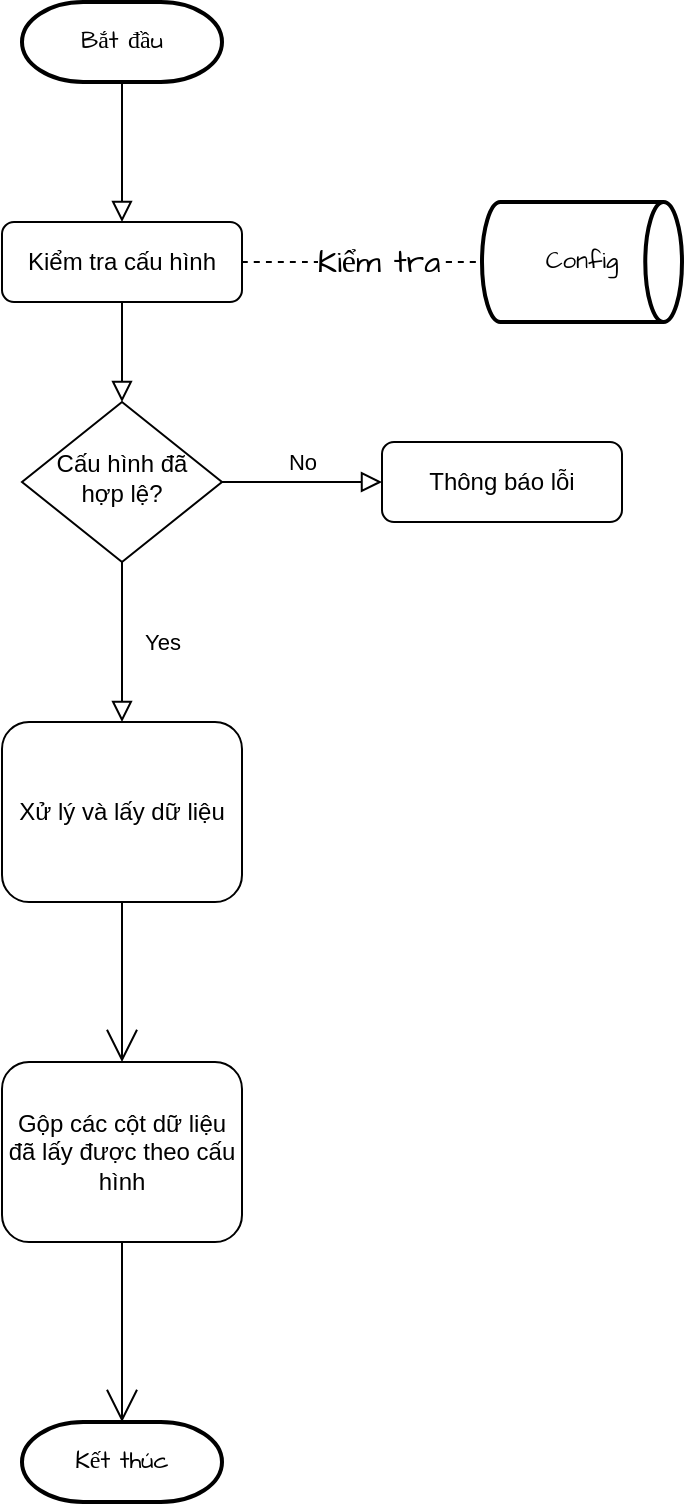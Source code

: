 <mxfile version="28.0.4">
  <diagram id="C5RBs43oDa-KdzZeNtuy" name="Page-1">
    <mxGraphModel dx="1512" dy="777" grid="1" gridSize="10" guides="1" tooltips="1" connect="1" arrows="1" fold="1" page="1" pageScale="1" pageWidth="827" pageHeight="1169" math="0" shadow="0">
      <root>
        <mxCell id="WIyWlLk6GJQsqaUBKTNV-0" />
        <mxCell id="WIyWlLk6GJQsqaUBKTNV-1" parent="WIyWlLk6GJQsqaUBKTNV-0" />
        <mxCell id="Vjjtzj9gT5LxSbvtktQP-0" value="Yes" style="rounded=0;html=1;jettySize=auto;orthogonalLoop=1;fontSize=11;endArrow=block;endFill=0;endSize=8;strokeWidth=1;shadow=0;labelBackgroundColor=none;edgeStyle=orthogonalEdgeStyle;entryX=0.5;entryY=0;entryDx=0;entryDy=0;" edge="1" parent="WIyWlLk6GJQsqaUBKTNV-1" source="Vjjtzj9gT5LxSbvtktQP-2" target="Vjjtzj9gT5LxSbvtktQP-15">
          <mxGeometry y="20" relative="1" as="geometry">
            <mxPoint as="offset" />
            <mxPoint x="190" y="390" as="targetPoint" />
          </mxGeometry>
        </mxCell>
        <mxCell id="Vjjtzj9gT5LxSbvtktQP-1" value="No" style="edgeStyle=orthogonalEdgeStyle;rounded=0;html=1;jettySize=auto;orthogonalLoop=1;fontSize=11;endArrow=block;endFill=0;endSize=8;strokeWidth=1;shadow=0;labelBackgroundColor=none;" edge="1" parent="WIyWlLk6GJQsqaUBKTNV-1" source="Vjjtzj9gT5LxSbvtktQP-2" target="Vjjtzj9gT5LxSbvtktQP-3">
          <mxGeometry y="10" relative="1" as="geometry">
            <mxPoint as="offset" />
          </mxGeometry>
        </mxCell>
        <mxCell id="Vjjtzj9gT5LxSbvtktQP-2" value="Cấu hình đã&lt;div&gt;hợp lệ?&lt;/div&gt;" style="rhombus;whiteSpace=wrap;html=1;shadow=0;fontFamily=Helvetica;fontSize=12;align=center;strokeWidth=1;spacing=6;spacingTop=-4;" vertex="1" parent="WIyWlLk6GJQsqaUBKTNV-1">
          <mxGeometry x="140" y="230" width="100" height="80" as="geometry" />
        </mxCell>
        <mxCell id="Vjjtzj9gT5LxSbvtktQP-3" value="Thông báo lỗi" style="rounded=1;whiteSpace=wrap;html=1;fontSize=12;glass=0;strokeWidth=1;shadow=0;" vertex="1" parent="WIyWlLk6GJQsqaUBKTNV-1">
          <mxGeometry x="320" y="250" width="120" height="40" as="geometry" />
        </mxCell>
        <mxCell id="Vjjtzj9gT5LxSbvtktQP-4" value="Kiểm tra cấu hình" style="rounded=1;whiteSpace=wrap;html=1;fontSize=12;glass=0;strokeWidth=1;shadow=0;" vertex="1" parent="WIyWlLk6GJQsqaUBKTNV-1">
          <mxGeometry x="130" y="140" width="120" height="40" as="geometry" />
        </mxCell>
        <mxCell id="Vjjtzj9gT5LxSbvtktQP-5" value="" style="rounded=0;html=1;jettySize=auto;orthogonalLoop=1;fontSize=11;endArrow=block;endFill=0;endSize=8;strokeWidth=1;shadow=0;labelBackgroundColor=none;edgeStyle=orthogonalEdgeStyle;exitX=0.5;exitY=1;exitDx=0;exitDy=0;entryX=0.5;entryY=0;entryDx=0;entryDy=0;exitPerimeter=0;" edge="1" parent="WIyWlLk6GJQsqaUBKTNV-1" source="Vjjtzj9gT5LxSbvtktQP-6" target="Vjjtzj9gT5LxSbvtktQP-4">
          <mxGeometry relative="1" as="geometry">
            <mxPoint x="190" y="80" as="sourcePoint" />
            <mxPoint x="189.66" y="250" as="targetPoint" />
          </mxGeometry>
        </mxCell>
        <mxCell id="Vjjtzj9gT5LxSbvtktQP-6" value="Bắt đầu" style="strokeWidth=2;html=1;shape=mxgraph.flowchart.terminator;whiteSpace=wrap;fontFamily=Architects Daughter;fontSource=https://fonts.googleapis.com/css?family=Architects+Daughter;" vertex="1" parent="WIyWlLk6GJQsqaUBKTNV-1">
          <mxGeometry x="140" y="30" width="100" height="40" as="geometry" />
        </mxCell>
        <mxCell id="Vjjtzj9gT5LxSbvtktQP-7" value="" style="endArrow=none;dashed=1;html=1;rounded=0;fontFamily=Architects Daughter;fontSource=https://fonts.googleapis.com/css?family=Architects+Daughter;fontSize=16;startSize=14;endSize=14;sourcePerimeterSpacing=8;targetPerimeterSpacing=8;curved=1;entryX=0;entryY=0.5;entryDx=0;entryDy=0;entryPerimeter=0;exitX=1;exitY=0.5;exitDx=0;exitDy=0;" edge="1" parent="WIyWlLk6GJQsqaUBKTNV-1" source="Vjjtzj9gT5LxSbvtktQP-4" target="Vjjtzj9gT5LxSbvtktQP-13">
          <mxGeometry width="50" height="50" relative="1" as="geometry">
            <mxPoint x="220" y="290" as="sourcePoint" />
            <mxPoint x="440" y="160" as="targetPoint" />
          </mxGeometry>
        </mxCell>
        <mxCell id="Vjjtzj9gT5LxSbvtktQP-8" value="Kiểm tra" style="edgeLabel;html=1;align=center;verticalAlign=middle;resizable=0;points=[];fontSize=16;fontFamily=Architects Daughter;fontSource=https://fonts.googleapis.com/css?family=Architects+Daughter;" vertex="1" connectable="0" parent="Vjjtzj9gT5LxSbvtktQP-7">
          <mxGeometry x="-0.106" y="-2" relative="1" as="geometry">
            <mxPoint x="14" y="-2" as="offset" />
          </mxGeometry>
        </mxCell>
        <mxCell id="Vjjtzj9gT5LxSbvtktQP-9" value="" style="rounded=0;html=1;jettySize=auto;orthogonalLoop=1;fontSize=11;endArrow=block;endFill=0;endSize=8;strokeWidth=1;shadow=0;labelBackgroundColor=none;edgeStyle=orthogonalEdgeStyle;exitX=0.5;exitY=1;exitDx=0;exitDy=0;entryX=0.5;entryY=0;entryDx=0;entryDy=0;" edge="1" parent="WIyWlLk6GJQsqaUBKTNV-1" source="Vjjtzj9gT5LxSbvtktQP-4" target="Vjjtzj9gT5LxSbvtktQP-2">
          <mxGeometry relative="1" as="geometry">
            <mxPoint x="200" y="90" as="sourcePoint" />
            <mxPoint x="200" y="150" as="targetPoint" />
          </mxGeometry>
        </mxCell>
        <mxCell id="Vjjtzj9gT5LxSbvtktQP-13" value="Config" style="strokeWidth=2;html=1;shape=mxgraph.flowchart.direct_data;whiteSpace=wrap;fontFamily=Architects Daughter;fontSource=https://fonts.googleapis.com/css?family=Architects+Daughter;" vertex="1" parent="WIyWlLk6GJQsqaUBKTNV-1">
          <mxGeometry x="370" y="130" width="100" height="60" as="geometry" />
        </mxCell>
        <mxCell id="Vjjtzj9gT5LxSbvtktQP-14" style="edgeStyle=none;curved=1;rounded=0;orthogonalLoop=1;jettySize=auto;html=1;exitX=0.5;exitY=1;exitDx=0;exitDy=0;entryX=0.5;entryY=0;entryDx=0;entryDy=0;fontFamily=Architects Daughter;fontSource=https://fonts.googleapis.com/css?family=Architects+Daughter;fontSize=16;startSize=14;endArrow=open;endSize=14;sourcePerimeterSpacing=8;targetPerimeterSpacing=8;" edge="1" parent="WIyWlLk6GJQsqaUBKTNV-1" source="Vjjtzj9gT5LxSbvtktQP-15" target="Vjjtzj9gT5LxSbvtktQP-19">
          <mxGeometry relative="1" as="geometry">
            <mxPoint x="190" y="550" as="targetPoint" />
          </mxGeometry>
        </mxCell>
        <mxCell id="Vjjtzj9gT5LxSbvtktQP-15" value="Xử lý và lấy dữ liệu" style="rounded=1;whiteSpace=wrap;html=1;fontSize=12;glass=0;strokeWidth=1;shadow=0;" vertex="1" parent="WIyWlLk6GJQsqaUBKTNV-1">
          <mxGeometry x="130" y="390" width="120" height="90" as="geometry" />
        </mxCell>
        <mxCell id="Vjjtzj9gT5LxSbvtktQP-19" value="Gộp các cột dữ liệu đã lấy được theo cấu hình" style="rounded=1;whiteSpace=wrap;html=1;fontSize=12;glass=0;strokeWidth=1;shadow=0;" vertex="1" parent="WIyWlLk6GJQsqaUBKTNV-1">
          <mxGeometry x="130" y="560" width="120" height="90" as="geometry" />
        </mxCell>
        <mxCell id="Vjjtzj9gT5LxSbvtktQP-20" value="Kết thúc" style="strokeWidth=2;html=1;shape=mxgraph.flowchart.terminator;whiteSpace=wrap;fontFamily=Architects Daughter;fontSource=https://fonts.googleapis.com/css?family=Architects+Daughter;" vertex="1" parent="WIyWlLk6GJQsqaUBKTNV-1">
          <mxGeometry x="140" y="740" width="100" height="40" as="geometry" />
        </mxCell>
        <mxCell id="Vjjtzj9gT5LxSbvtktQP-21" style="edgeStyle=none;curved=1;rounded=0;orthogonalLoop=1;jettySize=auto;html=1;entryX=0.5;entryY=0;entryDx=0;entryDy=0;fontFamily=Architects Daughter;fontSource=https://fonts.googleapis.com/css?family=Architects+Daughter;fontSize=16;startSize=14;endArrow=open;endSize=14;sourcePerimeterSpacing=8;targetPerimeterSpacing=8;exitX=0.5;exitY=1;exitDx=0;exitDy=0;entryPerimeter=0;" edge="1" parent="WIyWlLk6GJQsqaUBKTNV-1" source="Vjjtzj9gT5LxSbvtktQP-19" target="Vjjtzj9gT5LxSbvtktQP-20">
          <mxGeometry relative="1" as="geometry">
            <mxPoint x="190" y="660" as="sourcePoint" />
            <mxPoint x="189.5" y="740" as="targetPoint" />
          </mxGeometry>
        </mxCell>
      </root>
    </mxGraphModel>
  </diagram>
</mxfile>
